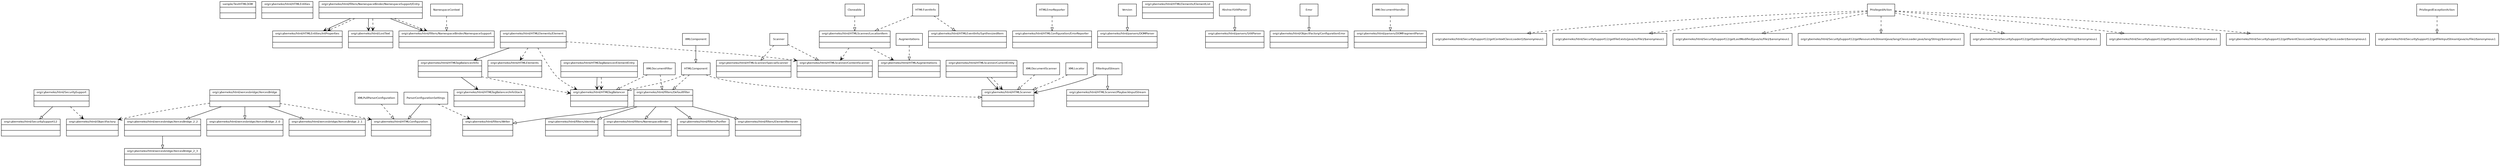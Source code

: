 digraph classes {
 fontname = "Bitstream Vera Sans"
 fontsize = 8
 node [ fontname = "Bitstream Vera Sans" fontsize = 8 shape = "record" ]
 edge [ fontname = "Bitstream Vera Sans" fontsize = 8 ]
"" [
	label="{
 		org/cyberneko/html/DOMFragmentParserTest|
 		|
 		
	}"
 ]
"HTMLEntities" [
	label="{
 		org/cyberneko/html/HTMLEntities|
 		|
 		
	}"
 ]
"Entry" [
	label="{
 		org/cyberneko/html/LostText/Entry|
 		|
 		
	}"
 ]
"XercesBridge_2_2" [
	label="{
 		org/cyberneko/html/xercesbridge/XercesBridge_2_2|
 		|
 		
	}"
 ]
"" [
	label="{
 		org/cyberneko/html/FragmentContextStackTest|
 		|
 		
	}"
 ]
"" [
	label="{
 		org/cyberneko/html/HTMLScannerTest/InfiniteLoopScanner|
 		|
 		
	}"
 ]
"IntProperties" [
	label="{
 		org/cyberneko/html/HTMLEntities/IntProperties|
 		|
 		
	}"
 ]
"CurrentEntity" [
	label="{
 		org/cyberneko/html/HTMLScanner/CurrentEntity|
 		|
 		
	}"
 ]
"HTMLElements" [
	label="{
 		org/cyberneko/html/HTMLElements|
 		|
 		
	}"
 ]
"Entry" [
	label="{
 		org/cyberneko/html/HTMLEntities/IntProperties/Entry|
 		|
 		
	}"
 ]
"" [
	label="{
 		sample/RemoveElements|
 		|
 		
	}"
 ]
"LocationItem" [
	label="{
 		org/cyberneko/html/HTMLScanner/LocationItem|
 		|
 		
	}"
 ]
"" [
	label="{
 		org/cyberneko/html/HTMLScannerTest/InfiniteLoopScanner/MyContentScanner|
 		|
 		
	}"
 ]
"HTMLAugmentations" [
	label="{
 		org/cyberneko/html/HTMLAugmentations|
 		|
 		
	}"
 ]
"ElementRemover" [
	label="{
 		org/cyberneko/html/filters/ElementRemover|
 		|
 		
	}"
 ]
"" [
	label="{
 		org/cyberneko/html/HTMLScannerTest|
 		|
 		
	}"
 ]
"ErrorReporter" [
	label="{
 		org/cyberneko/html/HTMLConfiguration/ErrorReporter|
 		|
 		
	}"
 ]
"DefaultFilter" [
	label="{
 		org/cyberneko/html/filters/DefaultFilter|
 		|
 		
	}"
 ]
"Writer" [
	label="{
 		org/cyberneko/html/filters/Writer|
 		|
 		
	}"
 ]
"HTMLTagBalancer" [
	label="{
 		org/cyberneko/html/HTMLTagBalancer|
 		|
 		
	}"
 ]
"DOMParser" [
	label="{
 		org/cyberneko/html/parsers/DOMParser|
 		|
 		
	}"
 ]
"" [
	label="{
 		org/cyberneko/html/CanonicalTest|
 		|
 		
	}"
 ]
"" [
	label="{
 		org/cyberneko/html/HTMLErrorHandler|
 		|
 		
	}"
 ]
"ObjectFactory" [
	label="{
 		org/cyberneko/html/ObjectFactory|
 		|
 		
	}"
 ]
"HTMLConfiguration" [
	label="{
 		org/cyberneko/html/HTMLConfiguration|
 		|
 		
	}"
 ]
"ElementList" [
	label="{
 		org/cyberneko/html/HTMLElements/ElementList|
 		|
 		
	}"
 ]
"" [
	label="{
 		org/cyberneko/html/UTF8BOMSkipper|
 		|
 		
	}"
 ]
"Element" [
	label="{
 		org/cyberneko/html/HTMLElements/Element|
 		|
 		
	}"
 ]
"SAXParser" [
	label="{
 		org/cyberneko/html/parsers/SAXParser|
 		|
 		
	}"
 ]
"" [
	label="{
 		org/cyberneko/html/HTMLTagBalancingListenerTest|
 		|
 		
	}"
 ]
"" [
	label="{
 		sample/TestHTMLDOMFragment|
 		|
 		
	}"
 ]
"XercesBridge" [
	label="{
 		org/cyberneko/html/xercesbridge/XercesBridge|
 		|
 		
	}"
 ]
"" [
	label="{
 		org/cyberneko/html/TestParser|
 		|
 		
	}"
 ]
"SecuritySupport" [
	label="{
 		org/cyberneko/html/SecuritySupport|
 		|
 		
	}"
 ]
"LostText" [
	label="{
 		org/cyberneko/html/LostText|
 		|
 		
	}"
 ]
"NamespaceSupport" [
	label="{
 		org/cyberneko/html/filters/NamespaceBinder/NamespaceSupport|
 		|
 		
	}"
 ]
"" [
	label="{
 		sample/Script|
 		|
 		
	}"
 ]
"Identity" [
	label="{
 		org/cyberneko/html/filters/Identity|
 		|
 		
	}"
 ]
"InfoStack" [
	label="{
 		org/cyberneko/html/HTMLTagBalancer/InfoStack|
 		|
 		
	}"
 ]
"SecuritySupport12" [
	label="{
 		org/cyberneko/html/SecuritySupport12|
 		|
 		
	}"
 ]
"NamespaceBinder" [
	label="{
 		org/cyberneko/html/filters/NamespaceBinder|
 		|
 		
	}"
 ]
"" [
	label="{
 		org/cyberneko/html/Writer|
 		|
 		
	}"
 ]
"HTMLScanner" [
	label="{
 		org/cyberneko/html/HTMLScanner|
 		|
 		
	}"
 ]
"XercesBridge_2_0" [
	label="{
 		org/cyberneko/html/xercesbridge/XercesBridge_2_0|
 		|
 		
	}"
 ]
"Entry" [
	label="{
 		org/cyberneko/html/filters/NamespaceBinder/NamespaceSupport/Entry|
 		|
 		
	}"
 ]
"PlaybackInputStream" [
	label="{
 		org/cyberneko/html/HTMLScanner/PlaybackInputStream|
 		|
 		
	}"
 ]
"XercesBridge_2_1" [
	label="{
 		org/cyberneko/html/xercesbridge/XercesBridge_2_1|
 		|
 		
	}"
 ]
"ConfigurationError" [
	label="{
 		org/cyberneko/html/ObjectFactory/ConfigurationError|
 		|
 		
	}"
 ]
"Info" [
	label="{
 		org/cyberneko/html/HTMLTagBalancer/Info|
 		|
 		
	}"
 ]
"XercesBridge_2_3" [
	label="{
 		org/cyberneko/html/xercesbridge/XercesBridge_2_3|
 		|
 		
	}"
 ]
"DOMFragmentParser" [
	label="{
 		org/cyberneko/html/parsers/DOMFragmentParser|
 		|
 		
	}"
 ]
"" [
	label="{
 		org/cyberneko/html/filters/WriterTest|
 		|
 		
	}"
 ]
"" [
	label="{
 		sample/HTMLSAXParser|
 		|
 		
	}"
 ]
"" [
	label="{
 		org/cyberneko/html/HeadNamespaceBug|
 		|
 		
	}"
 ]
"" [
	label="{
 		org/cyberneko/html/HTMLScannerTest/EvaluateInputSourceFilter|
 		|
 		
	}"
 ]
"" [
	label="{
 		sample/Minimal|
 		|
 		
	}"
 ]
"SynthesizedItem" [
	label="{
 		org/cyberneko/html/HTMLEventInfo/SynthesizedItem|
 		|
 		
	}"
 ]
"" [
	label="{
 		org/cyberneko/html/LocatorEncodingTest|
 		|
 		
	}"
 ]
"ElementEntry" [
	label="{
 		org/cyberneko/html/HTMLTagBalancer/ElementEntry|
 		|
 		
	}"
 ]
"" [
	label="{
 		sample/TestHTMLDOM|
 		|
 		
	}"
 ]
"Purifier" [
	label="{
 		org/cyberneko/html/filters/Purifier|
 		|
 		
	}"
 ]
"SpecialScanner" [
	label="{
 		org/cyberneko/html/HTMLScanner/SpecialScanner|
 		|
 		
	}"
 ]
"ContentScanner" [
	label="{
 		org/cyberneko/html/HTMLScanner/ContentScanner|
 		|
 		
	}"
 ]
edge[arrowhead = "empty"; style= "solid"]
DefaultFilter -> ElementRemover
XMLComponent -> HTMLComponent
XercesBridge -> XercesBridge_2_0
XercesBridge -> XercesBridge_2_1
XercesBridge -> XercesBridge_2_2
DefaultFilter -> Identity
DefaultFilter -> NamespaceBinder
XercesBridge_2_2 -> XercesBridge_2_3
Error -> ConfigurationError
FilterInputStream -> PlaybackInputStream
AbstractSAXParser -> SAXParser
SecuritySupport -> SecuritySupport12
DefaultFilter -> Purifier
Version -> DOMParser
DefaultFilter -> Writer
ParserConfigurationSettings -> HTMLConfiguration
edge[arrowhead = "empty"; style = "dashed"]
HTMLEventInfo -> SynthesizedItem
XMLDocumentScanner -> HTMLScanner
PrivilegedAction -> "org/cyberneko/html/SecuritySupport12/getContextClassLoader()/$anonymous1"
PrivilegedAction -> "org/cyberneko/html/SecuritySupport12/getFileExists(java/io/File)/$anonymous1"
NamespaceContext -> NamespaceSupport
PrivilegedAction -> "org/cyberneko/html/SecuritySupport12/getLastModified(java/io/File)/$anonymous1"
PrivilegedAction -> "org/cyberneko/html/SecuritySupport12/getResourceAsStream(java/lang/ClassLoader,java/lang/String)/$anonymous1"
XMLLocator -> HTMLScanner
HTMLEventInfo -> LocationItem
Cloneable -> LocationItem
PrivilegedAction -> "org/cyberneko/html/SecuritySupport12/getSystemProperty(java/lang/String)/$anonymous1"
XMLDocumentFilter -> HTMLTagBalancer
HTMLComponent -> DefaultFilter
HTMLComponent -> HTMLTagBalancer
Augmentations -> HTMLAugmentations
XMLDocumentFilter -> DefaultFilter
XMLDocumentHandler -> DOMFragmentParser
HTMLComponent -> HTMLScanner
PrivilegedAction -> "org/cyberneko/html/SecuritySupport12/getSystemClassLoader()/$anonymous1"
XMLPullParserConfiguration -> HTMLConfiguration
Scanner -> ContentScanner
Scanner -> SpecialScanner
HTMLErrorReporter -> ErrorReporter
PrivilegedExceptionAction -> "org/cyberneko/html/SecuritySupport12/getFileInputStream(java/io/File)/$anonymous1"
PrivilegedAction -> "org/cyberneko/html/SecuritySupport12/getParentClassLoader(java/lang/ClassLoader)/$anonymous1"
edge[arrowhead = "open"; style = "solid"]
CurrentEntity -> HTMLScanner
Element -> Info
Entry -> LostText
ElementEntry -> HTMLTagBalancer
Info -> InfoStack
FilterInputStream -> HTMLScanner
Entry -> NamespaceSupport
Entry -> IntProperties
edge[arrowhead = "open"; style = "dashed"]
LocationItem -> ContentScanner
SecuritySupport -> ObjectFactory
Entry -> LostText
ElementEntry -> HTMLTagBalancer
ParserConfigurationSettings -> Writer
Element -> ContentScanner
Element -> HTMLElements
Element -> HTMLTagBalancer
Entry -> NamespaceSupport
Entry -> IntProperties
LocationItem -> HTMLAugmentations
Info -> HTMLTagBalancer
CurrentEntity -> HTMLScanner
XercesBridge -> HTMLConfiguration
XercesBridge -> ObjectFactory
}
